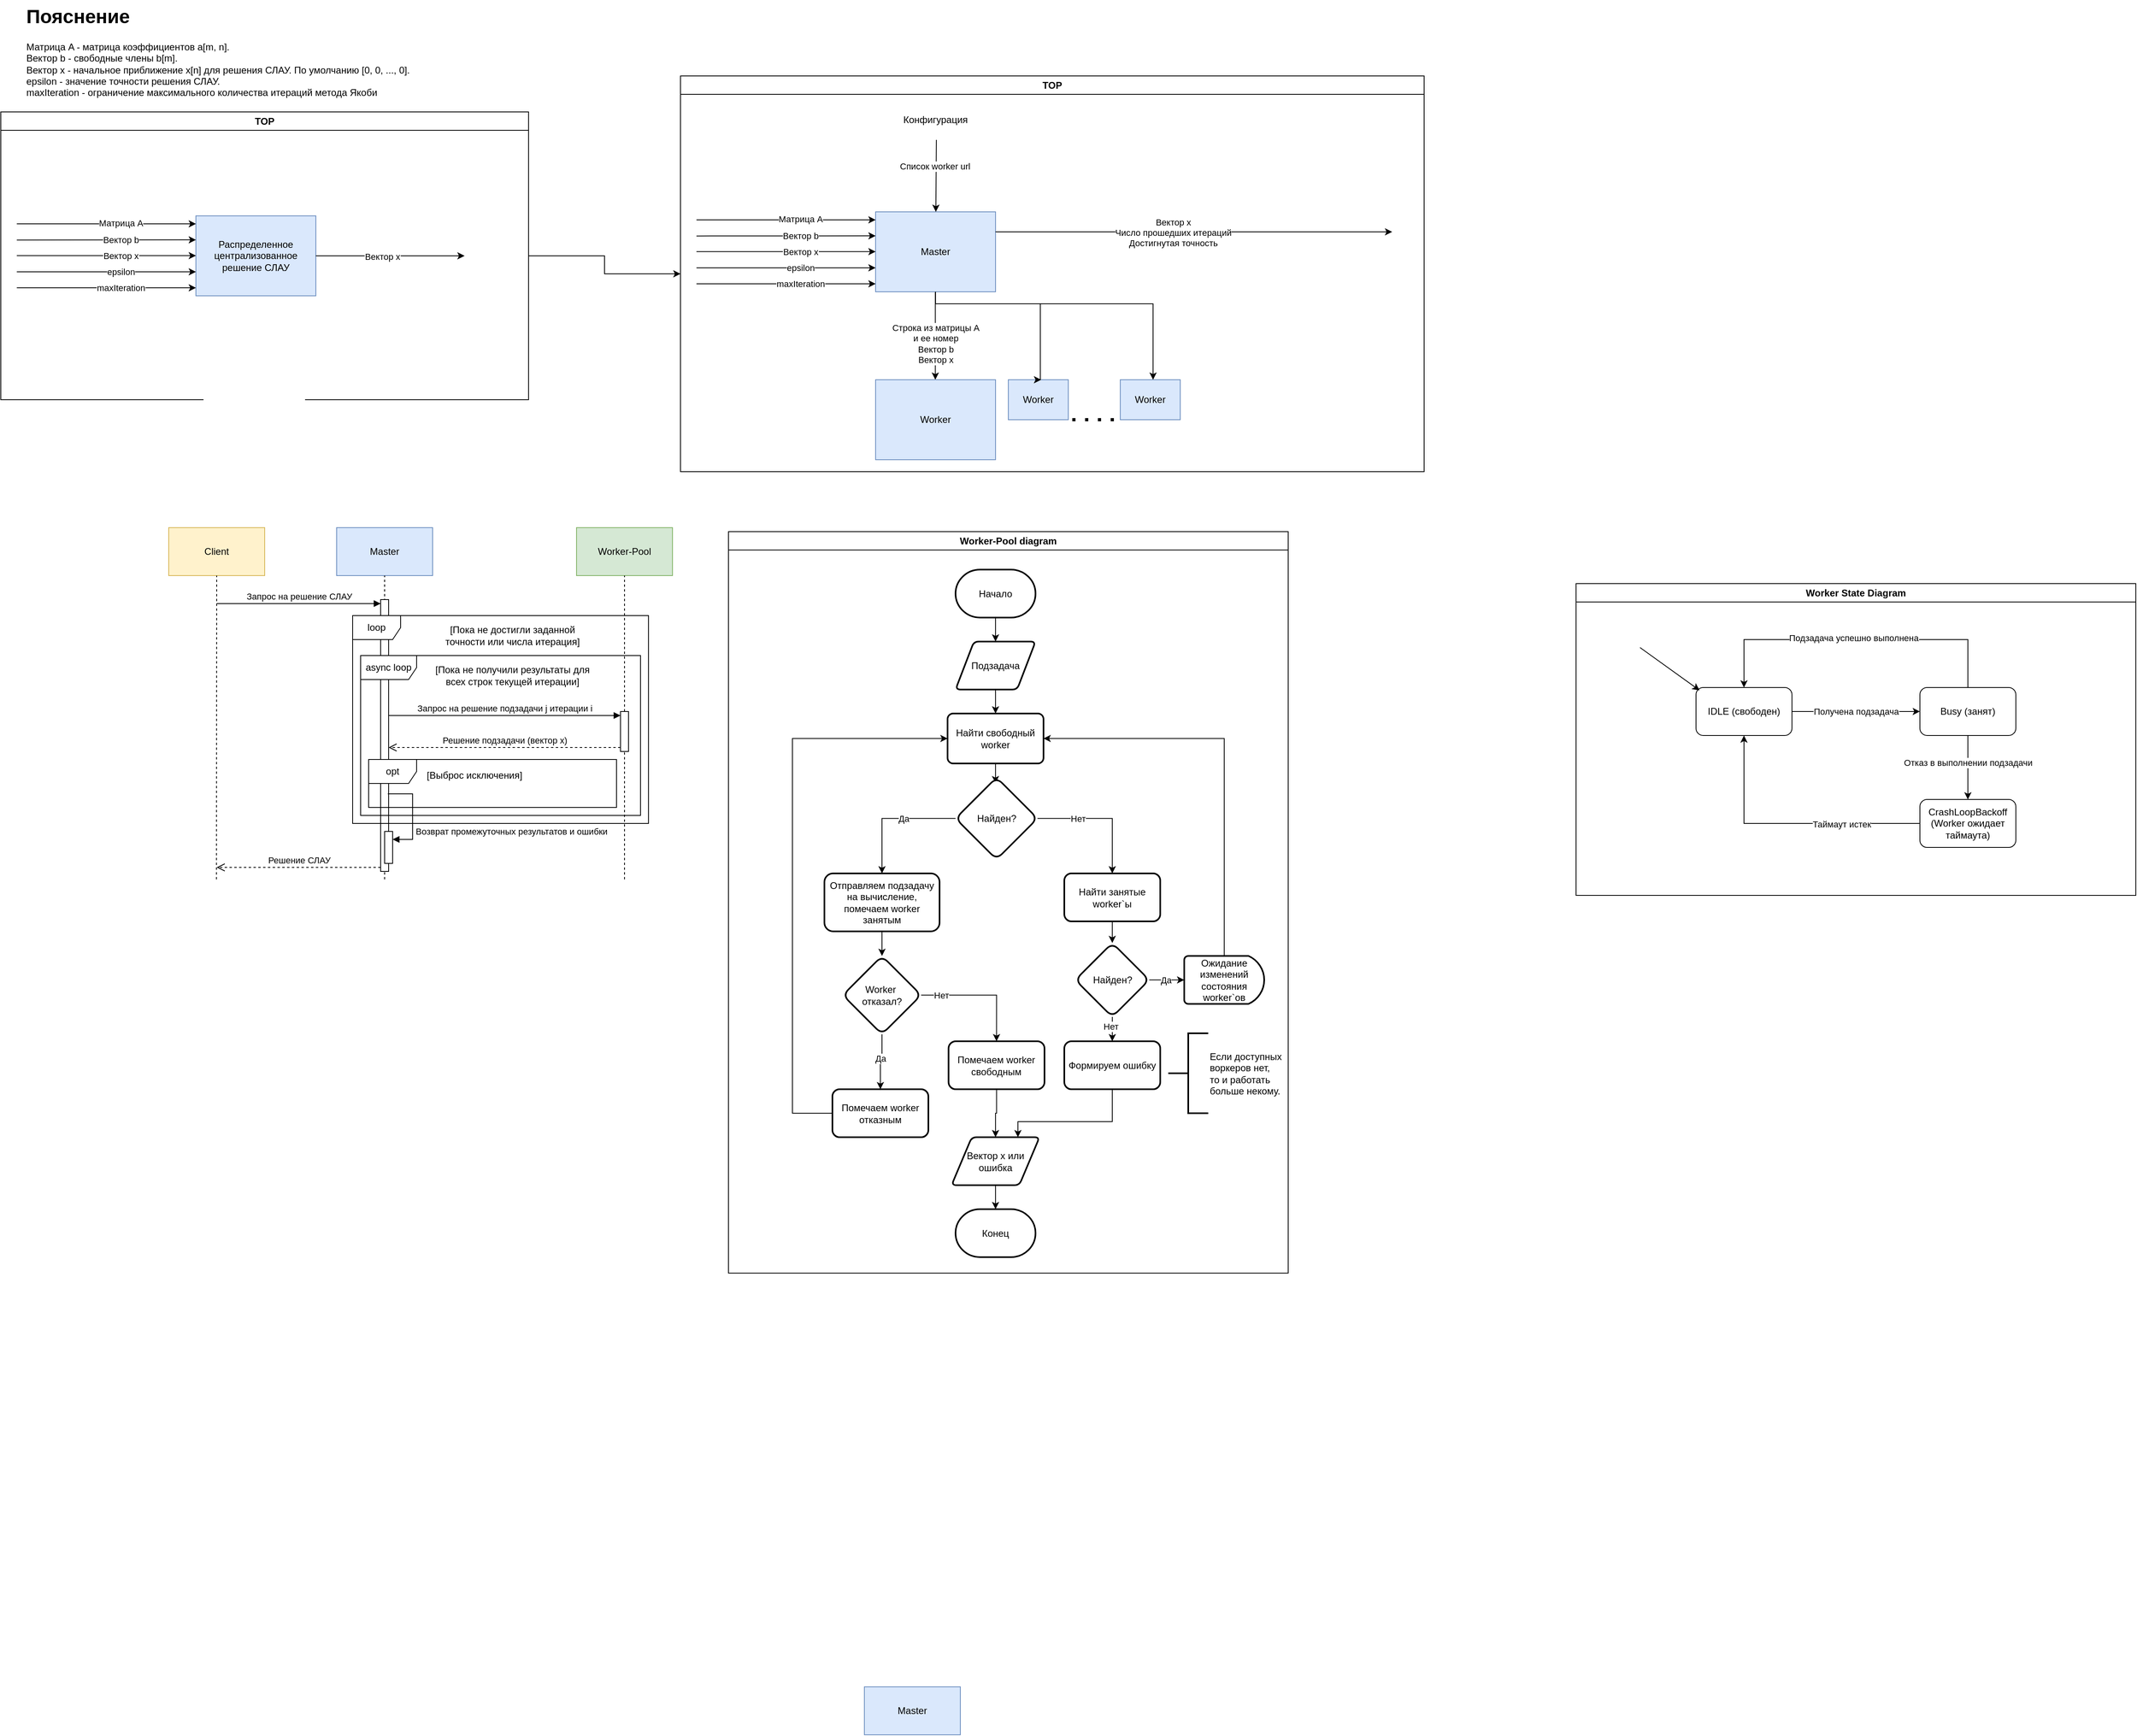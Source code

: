 <mxfile version="26.0.11">
  <diagram name="Страница — 1" id="SWsrPS1IRnshcA_87efg">
    <mxGraphModel dx="2073" dy="1928" grid="1" gridSize="10" guides="1" tooltips="1" connect="1" arrows="1" fold="1" page="1" pageScale="1" pageWidth="827" pageHeight="1169" math="0" shadow="0">
      <root>
        <mxCell id="0" />
        <mxCell id="1" parent="0" />
        <mxCell id="VRk2OwmalRbTudh66nst-30" style="edgeStyle=orthogonalEdgeStyle;rounded=0;orthogonalLoop=1;jettySize=auto;html=1;entryX=0;entryY=0.5;entryDx=0;entryDy=0;" edge="1" parent="1" source="VRk2OwmalRbTudh66nst-1" target="VRk2OwmalRbTudh66nst-16">
          <mxGeometry relative="1" as="geometry" />
        </mxCell>
        <mxCell id="VRk2OwmalRbTudh66nst-1" value="TOP" style="swimlane;whiteSpace=wrap;html=1;" vertex="1" parent="1">
          <mxGeometry x="170" y="60" width="660" height="360" as="geometry" />
        </mxCell>
        <mxCell id="VRk2OwmalRbTudh66nst-2" value="Распределенное централизованное решение СЛАУ" style="rounded=0;whiteSpace=wrap;html=1;fillColor=#dae8fc;strokeColor=#6c8ebf;" vertex="1" parent="VRk2OwmalRbTudh66nst-1">
          <mxGeometry x="244" y="130" width="150" height="100" as="geometry" />
        </mxCell>
        <mxCell id="VRk2OwmalRbTudh66nst-3" value="" style="endArrow=classic;html=1;rounded=0;entryX=0;entryY=0.5;entryDx=0;entryDy=0;" edge="1" parent="VRk2OwmalRbTudh66nst-1">
          <mxGeometry width="50" height="50" relative="1" as="geometry">
            <mxPoint x="20" y="179.8" as="sourcePoint" />
            <mxPoint x="244" y="179.8" as="targetPoint" />
          </mxGeometry>
        </mxCell>
        <mxCell id="VRk2OwmalRbTudh66nst-8" value="Вектор x" style="edgeLabel;html=1;align=center;verticalAlign=middle;resizable=0;points=[];" vertex="1" connectable="0" parent="VRk2OwmalRbTudh66nst-3">
          <mxGeometry x="-0.48" relative="1" as="geometry">
            <mxPoint x="72" as="offset" />
          </mxGeometry>
        </mxCell>
        <mxCell id="VRk2OwmalRbTudh66nst-4" value="" style="endArrow=classic;html=1;rounded=0;entryX=0;entryY=0.5;entryDx=0;entryDy=0;" edge="1" parent="VRk2OwmalRbTudh66nst-1">
          <mxGeometry width="50" height="50" relative="1" as="geometry">
            <mxPoint x="20" y="140" as="sourcePoint" />
            <mxPoint x="244" y="140" as="targetPoint" />
          </mxGeometry>
        </mxCell>
        <mxCell id="VRk2OwmalRbTudh66nst-5" value="Матрица A" style="edgeLabel;html=1;align=center;verticalAlign=middle;resizable=0;points=[];" vertex="1" connectable="0" parent="VRk2OwmalRbTudh66nst-4">
          <mxGeometry x="-0.255" y="1" relative="1" as="geometry">
            <mxPoint x="46" as="offset" />
          </mxGeometry>
        </mxCell>
        <mxCell id="VRk2OwmalRbTudh66nst-6" value="" style="endArrow=classic;html=1;rounded=0;entryX=0;entryY=0.5;entryDx=0;entryDy=0;" edge="1" parent="VRk2OwmalRbTudh66nst-1">
          <mxGeometry width="50" height="50" relative="1" as="geometry">
            <mxPoint x="20" y="160.2" as="sourcePoint" />
            <mxPoint x="244" y="160" as="targetPoint" />
          </mxGeometry>
        </mxCell>
        <mxCell id="VRk2OwmalRbTudh66nst-7" value="Вектор b" style="edgeLabel;html=1;align=center;verticalAlign=middle;resizable=0;points=[];" vertex="1" connectable="0" parent="VRk2OwmalRbTudh66nst-6">
          <mxGeometry x="-0.503" y="-1" relative="1" as="geometry">
            <mxPoint x="74" y="-1" as="offset" />
          </mxGeometry>
        </mxCell>
        <mxCell id="VRk2OwmalRbTudh66nst-9" value="" style="endArrow=classic;html=1;rounded=0;entryX=0;entryY=0.5;entryDx=0;entryDy=0;" edge="1" parent="VRk2OwmalRbTudh66nst-1">
          <mxGeometry width="50" height="50" relative="1" as="geometry">
            <mxPoint x="20" y="200" as="sourcePoint" />
            <mxPoint x="244" y="200" as="targetPoint" />
          </mxGeometry>
        </mxCell>
        <mxCell id="VRk2OwmalRbTudh66nst-10" value="&lt;div style=&quot;text-align: start;&quot;&gt;&lt;span style=&quot;background-color: light-dark(#ffffff, var(--ge-dark-color, #121212)); color: light-dark(rgb(0, 0, 0), rgb(255, 255, 255));&quot;&gt;epsilon&lt;/span&gt;&lt;/div&gt;" style="edgeLabel;html=1;align=center;verticalAlign=middle;resizable=0;points=[];" vertex="1" connectable="0" parent="VRk2OwmalRbTudh66nst-9">
          <mxGeometry x="-0.48" relative="1" as="geometry">
            <mxPoint x="72" as="offset" />
          </mxGeometry>
        </mxCell>
        <mxCell id="VRk2OwmalRbTudh66nst-11" value="" style="endArrow=classic;html=1;rounded=0;entryX=0;entryY=0.5;entryDx=0;entryDy=0;" edge="1" parent="VRk2OwmalRbTudh66nst-1">
          <mxGeometry width="50" height="50" relative="1" as="geometry">
            <mxPoint x="20" y="220" as="sourcePoint" />
            <mxPoint x="244" y="220" as="targetPoint" />
          </mxGeometry>
        </mxCell>
        <mxCell id="VRk2OwmalRbTudh66nst-12" value="&lt;div style=&quot;text-align: start;&quot;&gt;maxIteration&lt;/div&gt;" style="edgeLabel;html=1;align=center;verticalAlign=middle;resizable=0;points=[];" vertex="1" connectable="0" parent="VRk2OwmalRbTudh66nst-11">
          <mxGeometry x="-0.48" relative="1" as="geometry">
            <mxPoint x="72" as="offset" />
          </mxGeometry>
        </mxCell>
        <mxCell id="VRk2OwmalRbTudh66nst-14" value="" style="endArrow=classic;html=1;rounded=0;exitX=1;exitY=0.5;exitDx=0;exitDy=0;" edge="1" parent="VRk2OwmalRbTudh66nst-1" source="VRk2OwmalRbTudh66nst-2">
          <mxGeometry width="50" height="50" relative="1" as="geometry">
            <mxPoint x="510" y="190" as="sourcePoint" />
            <mxPoint x="580" y="180" as="targetPoint" />
          </mxGeometry>
        </mxCell>
        <mxCell id="VRk2OwmalRbTudh66nst-15" value="Вектор x" style="edgeLabel;html=1;align=center;verticalAlign=middle;resizable=0;points=[];" vertex="1" connectable="0" parent="VRk2OwmalRbTudh66nst-14">
          <mxGeometry x="-0.107" y="-1" relative="1" as="geometry">
            <mxPoint as="offset" />
          </mxGeometry>
        </mxCell>
        <mxCell id="VRk2OwmalRbTudh66nst-13" value="&lt;h1 style=&quot;margin-top: 0px;&quot;&gt;Пояснение&lt;/h1&gt;&lt;p&gt;Матрица A - матрица коэффициентов a[m, n].&lt;br&gt;Вектор b - свободные члены b[m].&lt;br&gt;Вектор x - начальное приближение&amp;nbsp;&lt;span style=&quot;background-color: transparent; color: light-dark(rgb(0, 0, 0), rgb(255, 255, 255));&quot;&gt;x[n] для&amp;nbsp;&lt;/span&gt;&lt;span style=&quot;background-color: transparent; color: light-dark(rgb(0, 0, 0), rgb(255, 255, 255));&quot;&gt;решения&amp;nbsp;&lt;/span&gt;&lt;span style=&quot;background-color: transparent; color: light-dark(rgb(0, 0, 0), rgb(255, 255, 255));&quot;&gt;СЛАУ&lt;/span&gt;&lt;span style=&quot;background-color: transparent; color: light-dark(rgb(0, 0, 0), rgb(255, 255, 255));&quot;&gt;. По умолчанию [0, 0, ..., 0].&lt;br&gt;&lt;/span&gt;&lt;span style=&quot;background-color: transparent; color: light-dark(rgb(0, 0, 0), rgb(255, 255, 255));&quot;&gt;epsilon - значение точности решения СЛАУ.&amp;nbsp;&lt;br&gt;maxIteration - ограничение максимального количества итераций метода Якоби&lt;/span&gt;&lt;/p&gt;" style="text;html=1;whiteSpace=wrap;overflow=hidden;rounded=0;" vertex="1" parent="1">
          <mxGeometry x="200" y="-80" width="510" height="130" as="geometry" />
        </mxCell>
        <mxCell id="VRk2OwmalRbTudh66nst-16" value="TOP" style="swimlane;whiteSpace=wrap;html=1;" vertex="1" parent="1">
          <mxGeometry x="1020" y="15" width="930" height="495" as="geometry" />
        </mxCell>
        <mxCell id="VRk2OwmalRbTudh66nst-35" style="edgeStyle=orthogonalEdgeStyle;rounded=0;orthogonalLoop=1;jettySize=auto;html=1;entryX=0.5;entryY=0;entryDx=0;entryDy=0;exitX=0.5;exitY=1;exitDx=0;exitDy=0;" edge="1" parent="VRk2OwmalRbTudh66nst-16">
          <mxGeometry relative="1" as="geometry">
            <mxPoint x="318.7" y="270" as="sourcePoint" />
            <mxPoint x="318.7" y="380" as="targetPoint" />
            <Array as="points">
              <mxPoint x="318.7" y="335" />
              <mxPoint x="318.7" y="335" />
            </Array>
          </mxGeometry>
        </mxCell>
        <mxCell id="VRk2OwmalRbTudh66nst-41" value="Строка из матрицы A &lt;br&gt;и ее номер&lt;div&gt;Вектор b&lt;br&gt;Вектор x&lt;br&gt;&lt;/div&gt;" style="edgeLabel;html=1;align=center;verticalAlign=middle;resizable=0;points=[];" vertex="1" connectable="0" parent="VRk2OwmalRbTudh66nst-35">
          <mxGeometry x="0.618" y="-1" relative="1" as="geometry">
            <mxPoint x="1" y="-24" as="offset" />
          </mxGeometry>
        </mxCell>
        <mxCell id="VRk2OwmalRbTudh66nst-17" value="Master" style="rounded=0;whiteSpace=wrap;html=1;fillColor=#dae8fc;strokeColor=#6c8ebf;" vertex="1" parent="VRk2OwmalRbTudh66nst-16">
          <mxGeometry x="244" y="170" width="150" height="100" as="geometry" />
        </mxCell>
        <mxCell id="VRk2OwmalRbTudh66nst-18" value="" style="endArrow=classic;html=1;rounded=0;entryX=0;entryY=0.5;entryDx=0;entryDy=0;" edge="1" parent="VRk2OwmalRbTudh66nst-16">
          <mxGeometry width="50" height="50" relative="1" as="geometry">
            <mxPoint x="20" y="219.8" as="sourcePoint" />
            <mxPoint x="244" y="219.8" as="targetPoint" />
          </mxGeometry>
        </mxCell>
        <mxCell id="VRk2OwmalRbTudh66nst-19" value="Вектор x" style="edgeLabel;html=1;align=center;verticalAlign=middle;resizable=0;points=[];" vertex="1" connectable="0" parent="VRk2OwmalRbTudh66nst-18">
          <mxGeometry x="-0.48" relative="1" as="geometry">
            <mxPoint x="72" as="offset" />
          </mxGeometry>
        </mxCell>
        <mxCell id="VRk2OwmalRbTudh66nst-20" value="" style="endArrow=classic;html=1;rounded=0;entryX=0;entryY=0.5;entryDx=0;entryDy=0;" edge="1" parent="VRk2OwmalRbTudh66nst-16">
          <mxGeometry width="50" height="50" relative="1" as="geometry">
            <mxPoint x="20" y="180" as="sourcePoint" />
            <mxPoint x="244" y="180" as="targetPoint" />
          </mxGeometry>
        </mxCell>
        <mxCell id="VRk2OwmalRbTudh66nst-21" value="Матрица A" style="edgeLabel;html=1;align=center;verticalAlign=middle;resizable=0;points=[];" vertex="1" connectable="0" parent="VRk2OwmalRbTudh66nst-20">
          <mxGeometry x="-0.255" y="1" relative="1" as="geometry">
            <mxPoint x="46" as="offset" />
          </mxGeometry>
        </mxCell>
        <mxCell id="VRk2OwmalRbTudh66nst-22" value="" style="endArrow=classic;html=1;rounded=0;entryX=0;entryY=0.5;entryDx=0;entryDy=0;" edge="1" parent="VRk2OwmalRbTudh66nst-16">
          <mxGeometry width="50" height="50" relative="1" as="geometry">
            <mxPoint x="20" y="200.2" as="sourcePoint" />
            <mxPoint x="244" y="200" as="targetPoint" />
          </mxGeometry>
        </mxCell>
        <mxCell id="VRk2OwmalRbTudh66nst-23" value="Вектор b" style="edgeLabel;html=1;align=center;verticalAlign=middle;resizable=0;points=[];" vertex="1" connectable="0" parent="VRk2OwmalRbTudh66nst-22">
          <mxGeometry x="-0.503" y="-1" relative="1" as="geometry">
            <mxPoint x="74" y="-1" as="offset" />
          </mxGeometry>
        </mxCell>
        <mxCell id="VRk2OwmalRbTudh66nst-24" value="" style="endArrow=classic;html=1;rounded=0;entryX=0;entryY=0.5;entryDx=0;entryDy=0;" edge="1" parent="VRk2OwmalRbTudh66nst-16">
          <mxGeometry width="50" height="50" relative="1" as="geometry">
            <mxPoint x="20" y="240" as="sourcePoint" />
            <mxPoint x="244" y="240" as="targetPoint" />
          </mxGeometry>
        </mxCell>
        <mxCell id="VRk2OwmalRbTudh66nst-25" value="&lt;div style=&quot;text-align: start;&quot;&gt;&lt;span style=&quot;background-color: light-dark(#ffffff, var(--ge-dark-color, #121212)); color: light-dark(rgb(0, 0, 0), rgb(255, 255, 255));&quot;&gt;epsilon&lt;/span&gt;&lt;/div&gt;" style="edgeLabel;html=1;align=center;verticalAlign=middle;resizable=0;points=[];" vertex="1" connectable="0" parent="VRk2OwmalRbTudh66nst-24">
          <mxGeometry x="-0.48" relative="1" as="geometry">
            <mxPoint x="72" as="offset" />
          </mxGeometry>
        </mxCell>
        <mxCell id="VRk2OwmalRbTudh66nst-26" value="" style="endArrow=classic;html=1;rounded=0;entryX=0;entryY=0.5;entryDx=0;entryDy=0;" edge="1" parent="VRk2OwmalRbTudh66nst-16">
          <mxGeometry width="50" height="50" relative="1" as="geometry">
            <mxPoint x="20" y="260" as="sourcePoint" />
            <mxPoint x="244" y="260" as="targetPoint" />
          </mxGeometry>
        </mxCell>
        <mxCell id="VRk2OwmalRbTudh66nst-27" value="&lt;div style=&quot;text-align: start;&quot;&gt;maxIteration&lt;/div&gt;" style="edgeLabel;html=1;align=center;verticalAlign=middle;resizable=0;points=[];" vertex="1" connectable="0" parent="VRk2OwmalRbTudh66nst-26">
          <mxGeometry x="-0.48" relative="1" as="geometry">
            <mxPoint x="72" as="offset" />
          </mxGeometry>
        </mxCell>
        <mxCell id="VRk2OwmalRbTudh66nst-28" value="" style="endArrow=classic;html=1;rounded=0;exitX=1;exitY=0.25;exitDx=0;exitDy=0;" edge="1" parent="VRk2OwmalRbTudh66nst-16" source="VRk2OwmalRbTudh66nst-17">
          <mxGeometry width="50" height="50" relative="1" as="geometry">
            <mxPoint x="510" y="230" as="sourcePoint" />
            <mxPoint x="890" y="195" as="targetPoint" />
          </mxGeometry>
        </mxCell>
        <mxCell id="VRk2OwmalRbTudh66nst-29" value="Вектор x&lt;br&gt;Число прошедших итераций&lt;br&gt;Достигнутая точность" style="edgeLabel;html=1;align=center;verticalAlign=middle;resizable=0;points=[];" vertex="1" connectable="0" parent="VRk2OwmalRbTudh66nst-28">
          <mxGeometry x="-0.107" y="-1" relative="1" as="geometry">
            <mxPoint as="offset" />
          </mxGeometry>
        </mxCell>
        <mxCell id="VRk2OwmalRbTudh66nst-32" value="Worker" style="rounded=0;whiteSpace=wrap;html=1;fillColor=#dae8fc;strokeColor=#6c8ebf;" vertex="1" parent="VRk2OwmalRbTudh66nst-16">
          <mxGeometry x="244" y="380" width="150" height="100" as="geometry" />
        </mxCell>
        <mxCell id="VRk2OwmalRbTudh66nst-38" value="" style="endArrow=classic;html=1;rounded=0;" edge="1" parent="VRk2OwmalRbTudh66nst-16" target="VRk2OwmalRbTudh66nst-17">
          <mxGeometry width="50" height="50" relative="1" as="geometry">
            <mxPoint x="320" y="80" as="sourcePoint" />
            <mxPoint x="300" y="90" as="targetPoint" />
          </mxGeometry>
        </mxCell>
        <mxCell id="VRk2OwmalRbTudh66nst-39" value="Список worker url" style="edgeLabel;html=1;align=center;verticalAlign=middle;resizable=0;points=[];" vertex="1" connectable="0" parent="VRk2OwmalRbTudh66nst-38">
          <mxGeometry x="-0.266" y="-2" relative="1" as="geometry">
            <mxPoint as="offset" />
          </mxGeometry>
        </mxCell>
        <mxCell id="VRk2OwmalRbTudh66nst-40" value="Конфигурация" style="text;html=1;align=center;verticalAlign=middle;whiteSpace=wrap;rounded=0;" vertex="1" parent="VRk2OwmalRbTudh66nst-16">
          <mxGeometry x="264" y="40" width="110" height="30" as="geometry" />
        </mxCell>
        <mxCell id="VRk2OwmalRbTudh66nst-42" value="Worker" style="rounded=0;whiteSpace=wrap;html=1;fillColor=#dae8fc;strokeColor=#6c8ebf;" vertex="1" parent="VRk2OwmalRbTudh66nst-16">
          <mxGeometry x="410" y="380" width="75" height="50" as="geometry" />
        </mxCell>
        <mxCell id="VRk2OwmalRbTudh66nst-43" value="Worker" style="rounded=0;whiteSpace=wrap;html=1;fillColor=#dae8fc;strokeColor=#6c8ebf;" vertex="1" parent="VRk2OwmalRbTudh66nst-16">
          <mxGeometry x="550" y="380" width="75" height="50" as="geometry" />
        </mxCell>
        <mxCell id="VRk2OwmalRbTudh66nst-45" value="" style="endArrow=none;dashed=1;html=1;dashPattern=1 3;strokeWidth=4;rounded=0;" edge="1" parent="VRk2OwmalRbTudh66nst-16">
          <mxGeometry width="50" height="50" relative="1" as="geometry">
            <mxPoint x="490" y="430" as="sourcePoint" />
            <mxPoint x="549" y="430" as="targetPoint" />
          </mxGeometry>
        </mxCell>
        <mxCell id="VRk2OwmalRbTudh66nst-46" style="edgeStyle=orthogonalEdgeStyle;rounded=0;orthogonalLoop=1;jettySize=auto;html=1;entryX=0.5;entryY=0;entryDx=0;entryDy=0;exitX=0.5;exitY=1;exitDx=0;exitDy=0;" edge="1" parent="VRk2OwmalRbTudh66nst-16" source="VRk2OwmalRbTudh66nst-17">
          <mxGeometry relative="1" as="geometry">
            <mxPoint x="244" y="285" as="sourcePoint" />
            <mxPoint x="451" y="380" as="targetPoint" />
            <Array as="points">
              <mxPoint x="319" y="285" />
              <mxPoint x="450" y="285" />
              <mxPoint x="450" y="380" />
            </Array>
          </mxGeometry>
        </mxCell>
        <mxCell id="VRk2OwmalRbTudh66nst-48" style="edgeStyle=orthogonalEdgeStyle;rounded=0;orthogonalLoop=1;jettySize=auto;html=1;entryX=0.5;entryY=0;entryDx=0;entryDy=0;exitX=0.5;exitY=1;exitDx=0;exitDy=0;" edge="1" parent="VRk2OwmalRbTudh66nst-16" source="VRk2OwmalRbTudh66nst-17">
          <mxGeometry relative="1" as="geometry">
            <mxPoint x="260" y="285" as="sourcePoint" />
            <mxPoint x="591" y="380" as="targetPoint" />
            <Array as="points">
              <mxPoint x="319" y="285" />
              <mxPoint x="591" y="285" />
            </Array>
          </mxGeometry>
        </mxCell>
        <mxCell id="VRk2OwmalRbTudh66nst-49" value="Master" style="rounded=0;whiteSpace=wrap;html=1;fillColor=#dae8fc;strokeColor=#6c8ebf;" vertex="1" parent="1">
          <mxGeometry x="590" y="580" width="120" height="60" as="geometry" />
        </mxCell>
        <mxCell id="VRk2OwmalRbTudh66nst-50" value="Worker-Pool" style="rounded=0;whiteSpace=wrap;html=1;fillColor=#d5e8d4;strokeColor=#82b366;" vertex="1" parent="1">
          <mxGeometry x="890" y="580" width="120" height="60" as="geometry" />
        </mxCell>
        <mxCell id="VRk2OwmalRbTudh66nst-55" value="" style="endArrow=none;dashed=1;html=1;rounded=0;entryX=0.5;entryY=1;entryDx=0;entryDy=0;" edge="1" parent="1" target="VRk2OwmalRbTudh66nst-49">
          <mxGeometry width="50" height="50" relative="1" as="geometry">
            <mxPoint x="650" y="1020" as="sourcePoint" />
            <mxPoint x="830" y="780" as="targetPoint" />
          </mxGeometry>
        </mxCell>
        <mxCell id="VRk2OwmalRbTudh66nst-56" value="" style="endArrow=none;dashed=1;html=1;rounded=0;entryX=0.5;entryY=1;entryDx=0;entryDy=0;" edge="1" parent="1" target="VRk2OwmalRbTudh66nst-50">
          <mxGeometry width="50" height="50" relative="1" as="geometry">
            <mxPoint x="950" y="1020" as="sourcePoint" />
            <mxPoint x="949.7" y="680" as="targetPoint" />
          </mxGeometry>
        </mxCell>
        <mxCell id="VRk2OwmalRbTudh66nst-59" value="Client" style="rounded=0;whiteSpace=wrap;html=1;fillColor=#fff2cc;strokeColor=#d6b656;" vertex="1" parent="1">
          <mxGeometry x="380" y="580" width="120" height="60" as="geometry" />
        </mxCell>
        <mxCell id="VRk2OwmalRbTudh66nst-60" value="" style="endArrow=none;dashed=1;html=1;rounded=0;entryX=0.5;entryY=1;entryDx=0;entryDy=0;" edge="1" parent="1" target="VRk2OwmalRbTudh66nst-59">
          <mxGeometry width="50" height="50" relative="1" as="geometry">
            <mxPoint x="439.7" y="1020" as="sourcePoint" />
            <mxPoint x="439.7" y="690" as="targetPoint" />
          </mxGeometry>
        </mxCell>
        <mxCell id="VRk2OwmalRbTudh66nst-65" value="" style="html=1;points=[[0,0,0,0,5],[0,1,0,0,-5],[1,0,0,0,5],[1,1,0,0,-5]];perimeter=orthogonalPerimeter;outlineConnect=0;targetShapes=umlLifeline;portConstraint=eastwest;newEdgeStyle={&quot;curved&quot;:0,&quot;rounded&quot;:0};" vertex="1" parent="1">
          <mxGeometry x="645" y="670" width="10" height="340" as="geometry" />
        </mxCell>
        <mxCell id="VRk2OwmalRbTudh66nst-66" value="Запрос на решение СЛАУ" style="html=1;verticalAlign=bottom;endArrow=block;curved=0;rounded=0;entryX=0;entryY=0;entryDx=0;entryDy=5;" edge="1" target="VRk2OwmalRbTudh66nst-65" parent="1">
          <mxGeometry relative="1" as="geometry">
            <mxPoint x="440" y="675" as="sourcePoint" />
          </mxGeometry>
        </mxCell>
        <mxCell id="VRk2OwmalRbTudh66nst-67" value="Решение СЛАУ" style="html=1;verticalAlign=bottom;endArrow=open;dashed=1;endSize=8;curved=0;rounded=0;exitX=0;exitY=1;exitDx=0;exitDy=-5;" edge="1" source="VRk2OwmalRbTudh66nst-65" parent="1">
          <mxGeometry relative="1" as="geometry">
            <mxPoint x="440" y="1005" as="targetPoint" />
          </mxGeometry>
        </mxCell>
        <mxCell id="VRk2OwmalRbTudh66nst-81" value="Master" style="rounded=0;whiteSpace=wrap;html=1;fillColor=#dae8fc;strokeColor=#6c8ebf;" vertex="1" parent="1">
          <mxGeometry x="1250" y="2030" width="120" height="60" as="geometry" />
        </mxCell>
        <mxCell id="VRk2OwmalRbTudh66nst-84" value="loop" style="shape=umlFrame;whiteSpace=wrap;html=1;pointerEvents=0;" vertex="1" parent="1">
          <mxGeometry x="610" y="690" width="370" height="260" as="geometry" />
        </mxCell>
        <mxCell id="VRk2OwmalRbTudh66nst-85" value="[Пока не достигли заданной точности или числа итерация]" style="text;html=1;align=center;verticalAlign=middle;whiteSpace=wrap;rounded=0;" vertex="1" parent="1">
          <mxGeometry x="715" y="700" width="190" height="30" as="geometry" />
        </mxCell>
        <mxCell id="VRk2OwmalRbTudh66nst-86" value="async loop" style="shape=umlFrame;whiteSpace=wrap;html=1;pointerEvents=0;width=70;height=30;" vertex="1" parent="1">
          <mxGeometry x="620" y="740" width="350" height="200" as="geometry" />
        </mxCell>
        <mxCell id="VRk2OwmalRbTudh66nst-87" value="[Пока не получили результаты для всех строк текущей итерации]" style="text;html=1;align=center;verticalAlign=middle;whiteSpace=wrap;rounded=0;" vertex="1" parent="1">
          <mxGeometry x="710" y="750" width="200" height="30" as="geometry" />
        </mxCell>
        <mxCell id="VRk2OwmalRbTudh66nst-90" value="" style="html=1;points=[[0,0,0,0,5],[0,1,0,0,-5],[1,0,0,0,5],[1,1,0,0,-5]];perimeter=orthogonalPerimeter;outlineConnect=0;targetShapes=umlLifeline;portConstraint=eastwest;newEdgeStyle={&quot;curved&quot;:0,&quot;rounded&quot;:0};" vertex="1" parent="1">
          <mxGeometry x="945" y="810" width="10" height="50" as="geometry" />
        </mxCell>
        <mxCell id="VRk2OwmalRbTudh66nst-91" value="Запрос на решение подзадачи j итерации i" style="html=1;verticalAlign=bottom;endArrow=block;curved=0;rounded=0;entryX=0;entryY=0;entryDx=0;entryDy=5;" edge="1" target="VRk2OwmalRbTudh66nst-90" parent="1">
          <mxGeometry relative="1" as="geometry">
            <mxPoint x="655" y="815" as="sourcePoint" />
          </mxGeometry>
        </mxCell>
        <mxCell id="VRk2OwmalRbTudh66nst-92" value="Решение подзадачи (вектор x)" style="html=1;verticalAlign=bottom;endArrow=open;dashed=1;endSize=8;curved=0;rounded=0;exitX=0;exitY=1;exitDx=0;exitDy=-5;" edge="1" source="VRk2OwmalRbTudh66nst-90" parent="1">
          <mxGeometry relative="1" as="geometry">
            <mxPoint x="655" y="855" as="targetPoint" />
          </mxGeometry>
        </mxCell>
        <mxCell id="VRk2OwmalRbTudh66nst-94" value="opt" style="shape=umlFrame;whiteSpace=wrap;html=1;pointerEvents=0;" vertex="1" parent="1">
          <mxGeometry x="630" y="870" width="310" height="60" as="geometry" />
        </mxCell>
        <mxCell id="VRk2OwmalRbTudh66nst-95" value="[Выброс исключения]" style="text;html=1;align=center;verticalAlign=middle;whiteSpace=wrap;rounded=0;" vertex="1" parent="1">
          <mxGeometry x="695" y="880" width="135" height="20" as="geometry" />
        </mxCell>
        <mxCell id="VRk2OwmalRbTudh66nst-98" value="" style="html=1;points=[[0,0,0,0,5],[0,1,0,0,-5],[1,0,0,0,5],[1,1,0,0,-5]];perimeter=orthogonalPerimeter;outlineConnect=0;targetShapes=umlLifeline;portConstraint=eastwest;newEdgeStyle={&quot;curved&quot;:0,&quot;rounded&quot;:0};" vertex="1" parent="1">
          <mxGeometry x="650" y="960" width="10" height="40" as="geometry" />
        </mxCell>
        <mxCell id="VRk2OwmalRbTudh66nst-99" value="Возврат промежуточных результатов и ошибки" style="html=1;align=left;spacingLeft=2;endArrow=block;rounded=0;edgeStyle=orthogonalEdgeStyle;curved=0;rounded=0;" edge="1" target="VRk2OwmalRbTudh66nst-98" parent="1">
          <mxGeometry x="0.381" relative="1" as="geometry">
            <mxPoint x="654" y="913" as="sourcePoint" />
            <Array as="points">
              <mxPoint x="685" y="970" />
            </Array>
            <mxPoint as="offset" />
          </mxGeometry>
        </mxCell>
        <mxCell id="VRk2OwmalRbTudh66nst-108" value="Worker State Diagram" style="swimlane;whiteSpace=wrap;html=1;" vertex="1" parent="1">
          <mxGeometry x="2140" y="650" width="700" height="390" as="geometry" />
        </mxCell>
        <mxCell id="VRk2OwmalRbTudh66nst-109" value="IDLE (свободен)" style="rounded=1;whiteSpace=wrap;html=1;" vertex="1" parent="VRk2OwmalRbTudh66nst-108">
          <mxGeometry x="150" y="129.97" width="120" height="60" as="geometry" />
        </mxCell>
        <mxCell id="VRk2OwmalRbTudh66nst-112" value="Busy (занят)" style="rounded=1;whiteSpace=wrap;html=1;" vertex="1" parent="VRk2OwmalRbTudh66nst-108">
          <mxGeometry x="430" y="129.97" width="120" height="60" as="geometry" />
        </mxCell>
        <mxCell id="VRk2OwmalRbTudh66nst-113" value="" style="endArrow=classic;html=1;rounded=0;entryX=0.037;entryY=0.059;entryDx=0;entryDy=0;entryPerimeter=0;" edge="1" parent="VRk2OwmalRbTudh66nst-108" target="VRk2OwmalRbTudh66nst-109">
          <mxGeometry width="50" height="50" relative="1" as="geometry">
            <mxPoint x="80" y="79.97" as="sourcePoint" />
            <mxPoint x="150" y="129.97" as="targetPoint" />
          </mxGeometry>
        </mxCell>
        <mxCell id="VRk2OwmalRbTudh66nst-114" value="" style="endArrow=classic;html=1;rounded=0;exitX=1;exitY=0.5;exitDx=0;exitDy=0;entryX=0;entryY=0.5;entryDx=0;entryDy=0;" edge="1" parent="VRk2OwmalRbTudh66nst-108" source="VRk2OwmalRbTudh66nst-109" target="VRk2OwmalRbTudh66nst-112">
          <mxGeometry width="50" height="50" relative="1" as="geometry">
            <mxPoint x="290" y="169.97" as="sourcePoint" />
            <mxPoint x="340" y="119.97" as="targetPoint" />
          </mxGeometry>
        </mxCell>
        <mxCell id="VRk2OwmalRbTudh66nst-115" value="Получена подзадача" style="edgeLabel;html=1;align=center;verticalAlign=middle;resizable=0;points=[];" vertex="1" connectable="0" parent="VRk2OwmalRbTudh66nst-114">
          <mxGeometry x="-0.161" relative="1" as="geometry">
            <mxPoint x="13" as="offset" />
          </mxGeometry>
        </mxCell>
        <mxCell id="VRk2OwmalRbTudh66nst-116" value="" style="endArrow=classic;html=1;rounded=0;entryX=0.5;entryY=0;entryDx=0;entryDy=0;edgeStyle=orthogonalEdgeStyle;" edge="1" parent="VRk2OwmalRbTudh66nst-108" target="VRk2OwmalRbTudh66nst-109">
          <mxGeometry width="50" height="50" relative="1" as="geometry">
            <mxPoint x="490" y="129.97" as="sourcePoint" />
            <mxPoint x="390" y="199.97" as="targetPoint" />
            <Array as="points">
              <mxPoint x="490" y="69.97" />
              <mxPoint x="210" y="69.97" />
            </Array>
          </mxGeometry>
        </mxCell>
        <mxCell id="VRk2OwmalRbTudh66nst-117" value="Подзадача успешно выполнена" style="edgeLabel;html=1;align=center;verticalAlign=middle;resizable=0;points=[];" vertex="1" connectable="0" parent="VRk2OwmalRbTudh66nst-116">
          <mxGeometry x="0.014" y="-2" relative="1" as="geometry">
            <mxPoint as="offset" />
          </mxGeometry>
        </mxCell>
        <mxCell id="VRk2OwmalRbTudh66nst-121" style="edgeStyle=orthogonalEdgeStyle;rounded=0;orthogonalLoop=1;jettySize=auto;html=1;entryX=0.5;entryY=1;entryDx=0;entryDy=0;" edge="1" parent="VRk2OwmalRbTudh66nst-108" source="VRk2OwmalRbTudh66nst-118" target="VRk2OwmalRbTudh66nst-109">
          <mxGeometry relative="1" as="geometry" />
        </mxCell>
        <mxCell id="VRk2OwmalRbTudh66nst-122" value="Таймаут истек" style="edgeLabel;html=1;align=center;verticalAlign=middle;resizable=0;points=[];" vertex="1" connectable="0" parent="VRk2OwmalRbTudh66nst-121">
          <mxGeometry x="-0.407" y="1" relative="1" as="geometry">
            <mxPoint as="offset" />
          </mxGeometry>
        </mxCell>
        <mxCell id="VRk2OwmalRbTudh66nst-118" value="CrashLoopBackoff&lt;br&gt;(Worker ожидает таймаута)" style="rounded=1;whiteSpace=wrap;html=1;" vertex="1" parent="VRk2OwmalRbTudh66nst-108">
          <mxGeometry x="430" y="270" width="120" height="60" as="geometry" />
        </mxCell>
        <mxCell id="VRk2OwmalRbTudh66nst-119" value="" style="endArrow=classic;html=1;rounded=0;exitX=0.5;exitY=1;exitDx=0;exitDy=0;" edge="1" parent="VRk2OwmalRbTudh66nst-108" source="VRk2OwmalRbTudh66nst-112" target="VRk2OwmalRbTudh66nst-118">
          <mxGeometry width="50" height="50" relative="1" as="geometry">
            <mxPoint x="480" y="250" as="sourcePoint" />
            <mxPoint x="530" y="200" as="targetPoint" />
          </mxGeometry>
        </mxCell>
        <mxCell id="VRk2OwmalRbTudh66nst-120" value="Отказ в выполнении подзадачи" style="edgeLabel;html=1;align=center;verticalAlign=middle;resizable=0;points=[];" vertex="1" connectable="0" parent="VRk2OwmalRbTudh66nst-119">
          <mxGeometry x="-0.146" relative="1" as="geometry">
            <mxPoint as="offset" />
          </mxGeometry>
        </mxCell>
        <mxCell id="VRk2OwmalRbTudh66nst-136" value="Worker-Pool diagram" style="swimlane;whiteSpace=wrap;html=1;" vertex="1" parent="1">
          <mxGeometry x="1080" y="585" width="700" height="927.5" as="geometry" />
        </mxCell>
        <mxCell id="VRk2OwmalRbTudh66nst-142" value="" style="edgeStyle=orthogonalEdgeStyle;rounded=0;orthogonalLoop=1;jettySize=auto;html=1;" edge="1" parent="VRk2OwmalRbTudh66nst-136" source="VRk2OwmalRbTudh66nst-139" target="VRk2OwmalRbTudh66nst-140">
          <mxGeometry relative="1" as="geometry" />
        </mxCell>
        <mxCell id="VRk2OwmalRbTudh66nst-139" value="Начало" style="strokeWidth=2;html=1;shape=mxgraph.flowchart.terminator;whiteSpace=wrap;" vertex="1" parent="VRk2OwmalRbTudh66nst-136">
          <mxGeometry x="284" y="47.5" width="100" height="60" as="geometry" />
        </mxCell>
        <mxCell id="VRk2OwmalRbTudh66nst-145" value="" style="edgeStyle=orthogonalEdgeStyle;rounded=0;orthogonalLoop=1;jettySize=auto;html=1;" edge="1" parent="VRk2OwmalRbTudh66nst-136" source="VRk2OwmalRbTudh66nst-140" target="VRk2OwmalRbTudh66nst-144">
          <mxGeometry relative="1" as="geometry" />
        </mxCell>
        <mxCell id="VRk2OwmalRbTudh66nst-140" value="Подзадача" style="shape=parallelogram;html=1;strokeWidth=2;perimeter=parallelogramPerimeter;whiteSpace=wrap;rounded=1;arcSize=12;size=0.23;" vertex="1" parent="VRk2OwmalRbTudh66nst-136">
          <mxGeometry x="284" y="137.5" width="100" height="60" as="geometry" />
        </mxCell>
        <mxCell id="VRk2OwmalRbTudh66nst-147" value="" style="edgeStyle=orthogonalEdgeStyle;rounded=0;orthogonalLoop=1;jettySize=auto;html=1;entryX=0.489;entryY=0.07;entryDx=0;entryDy=0;entryPerimeter=0;" edge="1" parent="VRk2OwmalRbTudh66nst-136" source="VRk2OwmalRbTudh66nst-144" target="VRk2OwmalRbTudh66nst-157">
          <mxGeometry relative="1" as="geometry">
            <mxPoint x="334" y="317.5" as="targetPoint" />
          </mxGeometry>
        </mxCell>
        <mxCell id="VRk2OwmalRbTudh66nst-144" value="Найти свободный worker" style="rounded=1;whiteSpace=wrap;html=1;absoluteArcSize=1;arcSize=14;strokeWidth=2;" vertex="1" parent="VRk2OwmalRbTudh66nst-136">
          <mxGeometry x="274" y="227.5" width="120" height="62.5" as="geometry" />
        </mxCell>
        <mxCell id="VRk2OwmalRbTudh66nst-149" value="" style="edgeStyle=orthogonalEdgeStyle;rounded=0;orthogonalLoop=1;jettySize=auto;html=1;exitX=0;exitY=0.5;exitDx=0;exitDy=0;" edge="1" parent="VRk2OwmalRbTudh66nst-136" source="VRk2OwmalRbTudh66nst-157" target="VRk2OwmalRbTudh66nst-148">
          <mxGeometry relative="1" as="geometry">
            <mxPoint x="284" y="367.5" as="sourcePoint" />
          </mxGeometry>
        </mxCell>
        <mxCell id="VRk2OwmalRbTudh66nst-153" value="Да" style="edgeLabel;html=1;align=center;verticalAlign=middle;resizable=0;points=[];" vertex="1" connectable="0" parent="VRk2OwmalRbTudh66nst-149">
          <mxGeometry x="-0.187" relative="1" as="geometry">
            <mxPoint as="offset" />
          </mxGeometry>
        </mxCell>
        <mxCell id="VRk2OwmalRbTudh66nst-152" value="" style="edgeStyle=orthogonalEdgeStyle;rounded=0;orthogonalLoop=1;jettySize=auto;html=1;exitX=1;exitY=0.5;exitDx=0;exitDy=0;" edge="1" parent="VRk2OwmalRbTudh66nst-136" source="VRk2OwmalRbTudh66nst-157" target="VRk2OwmalRbTudh66nst-151">
          <mxGeometry relative="1" as="geometry">
            <mxPoint x="384.0" y="367.5" as="sourcePoint" />
          </mxGeometry>
        </mxCell>
        <mxCell id="VRk2OwmalRbTudh66nst-154" value="Нет" style="edgeLabel;html=1;align=center;verticalAlign=middle;resizable=0;points=[];" vertex="1" connectable="0" parent="VRk2OwmalRbTudh66nst-152">
          <mxGeometry x="-0.379" relative="1" as="geometry">
            <mxPoint as="offset" />
          </mxGeometry>
        </mxCell>
        <mxCell id="VRk2OwmalRbTudh66nst-170" value="" style="edgeStyle=orthogonalEdgeStyle;rounded=0;orthogonalLoop=1;jettySize=auto;html=1;" edge="1" parent="VRk2OwmalRbTudh66nst-136" source="VRk2OwmalRbTudh66nst-148" target="VRk2OwmalRbTudh66nst-169">
          <mxGeometry relative="1" as="geometry" />
        </mxCell>
        <mxCell id="VRk2OwmalRbTudh66nst-148" value="Отправляем подзадачу на вычисление, помечаем worker занятым" style="rounded=1;whiteSpace=wrap;html=1;strokeWidth=2;" vertex="1" parent="VRk2OwmalRbTudh66nst-136">
          <mxGeometry x="120" y="427.5" width="144" height="72.5" as="geometry" />
        </mxCell>
        <mxCell id="VRk2OwmalRbTudh66nst-156" value="" style="edgeStyle=orthogonalEdgeStyle;rounded=0;orthogonalLoop=1;jettySize=auto;html=1;" edge="1" parent="VRk2OwmalRbTudh66nst-136" source="VRk2OwmalRbTudh66nst-151" target="VRk2OwmalRbTudh66nst-155">
          <mxGeometry relative="1" as="geometry" />
        </mxCell>
        <mxCell id="VRk2OwmalRbTudh66nst-151" value="Найти занятые worker`ы" style="rounded=1;whiteSpace=wrap;html=1;strokeWidth=2;" vertex="1" parent="VRk2OwmalRbTudh66nst-136">
          <mxGeometry x="420" y="427.5" width="120" height="60" as="geometry" />
        </mxCell>
        <mxCell id="VRk2OwmalRbTudh66nst-160" value="" style="edgeStyle=orthogonalEdgeStyle;rounded=0;orthogonalLoop=1;jettySize=auto;html=1;entryX=0;entryY=0.5;entryDx=0;entryDy=0;entryPerimeter=0;" edge="1" parent="VRk2OwmalRbTudh66nst-136" source="VRk2OwmalRbTudh66nst-155" target="VRk2OwmalRbTudh66nst-163">
          <mxGeometry relative="1" as="geometry">
            <mxPoint x="584" y="560.81" as="targetPoint" />
          </mxGeometry>
        </mxCell>
        <mxCell id="VRk2OwmalRbTudh66nst-162" value="Да" style="edgeLabel;html=1;align=center;verticalAlign=middle;resizable=0;points=[];" vertex="1" connectable="0" parent="VRk2OwmalRbTudh66nst-160">
          <mxGeometry x="-0.146" relative="1" as="geometry">
            <mxPoint x="2" as="offset" />
          </mxGeometry>
        </mxCell>
        <mxCell id="VRk2OwmalRbTudh66nst-165" value="" style="edgeStyle=orthogonalEdgeStyle;rounded=0;orthogonalLoop=1;jettySize=auto;html=1;" edge="1" parent="VRk2OwmalRbTudh66nst-136" source="VRk2OwmalRbTudh66nst-155" target="VRk2OwmalRbTudh66nst-164">
          <mxGeometry relative="1" as="geometry" />
        </mxCell>
        <mxCell id="VRk2OwmalRbTudh66nst-168" value="Нет" style="edgeLabel;html=1;align=center;verticalAlign=middle;resizable=0;points=[];" vertex="1" connectable="0" parent="VRk2OwmalRbTudh66nst-165">
          <mxGeometry x="-0.373" y="-1" relative="1" as="geometry">
            <mxPoint x="-1" y="2" as="offset" />
          </mxGeometry>
        </mxCell>
        <mxCell id="VRk2OwmalRbTudh66nst-155" value="Найден?" style="rhombus;whiteSpace=wrap;html=1;rounded=1;strokeWidth=2;" vertex="1" parent="VRk2OwmalRbTudh66nst-136">
          <mxGeometry x="433.75" y="514.5" width="92.5" height="92.5" as="geometry" />
        </mxCell>
        <mxCell id="VRk2OwmalRbTudh66nst-157" value="Найден?" style="rhombus;whiteSpace=wrap;html=1;rounded=1;strokeWidth=2;" vertex="1" parent="VRk2OwmalRbTudh66nst-136">
          <mxGeometry x="284" y="307.5" width="102.5" height="102.5" as="geometry" />
        </mxCell>
        <mxCell id="VRk2OwmalRbTudh66nst-161" style="edgeStyle=orthogonalEdgeStyle;rounded=0;orthogonalLoop=1;jettySize=auto;html=1;exitX=0.5;exitY=0;exitDx=0;exitDy=0;entryX=1;entryY=0.5;entryDx=0;entryDy=0;exitPerimeter=0;" edge="1" parent="VRk2OwmalRbTudh66nst-136" source="VRk2OwmalRbTudh66nst-163" target="VRk2OwmalRbTudh66nst-144">
          <mxGeometry relative="1" as="geometry">
            <mxPoint x="641" y="530.75" as="sourcePoint" />
          </mxGeometry>
        </mxCell>
        <mxCell id="VRk2OwmalRbTudh66nst-138" value="Конец" style="strokeWidth=2;html=1;shape=mxgraph.flowchart.terminator;whiteSpace=wrap;" vertex="1" parent="VRk2OwmalRbTudh66nst-136">
          <mxGeometry x="284" y="847.5" width="100" height="60" as="geometry" />
        </mxCell>
        <mxCell id="VRk2OwmalRbTudh66nst-143" value="" style="edgeStyle=orthogonalEdgeStyle;rounded=0;orthogonalLoop=1;jettySize=auto;html=1;" edge="1" parent="VRk2OwmalRbTudh66nst-136" source="VRk2OwmalRbTudh66nst-141" target="VRk2OwmalRbTudh66nst-138">
          <mxGeometry relative="1" as="geometry" />
        </mxCell>
        <mxCell id="VRk2OwmalRbTudh66nst-141" value="Вектор x или ошибка" style="shape=parallelogram;html=1;strokeWidth=2;perimeter=parallelogramPerimeter;whiteSpace=wrap;rounded=1;arcSize=12;size=0.23;" vertex="1" parent="VRk2OwmalRbTudh66nst-136">
          <mxGeometry x="279" y="757.5" width="110" height="60" as="geometry" />
        </mxCell>
        <mxCell id="VRk2OwmalRbTudh66nst-163" value="Ожидание изменений состояния worker`ов" style="strokeWidth=2;html=1;shape=mxgraph.flowchart.delay;whiteSpace=wrap;" vertex="1" parent="VRk2OwmalRbTudh66nst-136">
          <mxGeometry x="570" y="530.75" width="100" height="60" as="geometry" />
        </mxCell>
        <mxCell id="VRk2OwmalRbTudh66nst-164" value="Формируем ошибку" style="whiteSpace=wrap;html=1;rounded=1;strokeWidth=2;" vertex="1" parent="VRk2OwmalRbTudh66nst-136">
          <mxGeometry x="420" y="637.5" width="120" height="60" as="geometry" />
        </mxCell>
        <mxCell id="VRk2OwmalRbTudh66nst-166" style="edgeStyle=orthogonalEdgeStyle;rounded=0;orthogonalLoop=1;jettySize=auto;html=1;entryX=0.75;entryY=0;entryDx=0;entryDy=0;" edge="1" parent="VRk2OwmalRbTudh66nst-136" source="VRk2OwmalRbTudh66nst-164" target="VRk2OwmalRbTudh66nst-141">
          <mxGeometry relative="1" as="geometry">
            <Array as="points">
              <mxPoint x="480" y="738" />
              <mxPoint x="362" y="738" />
              <mxPoint x="362" y="758" />
            </Array>
          </mxGeometry>
        </mxCell>
        <mxCell id="VRk2OwmalRbTudh66nst-167" value="Если доступных&amp;nbsp;&lt;div&gt;воркеров нет, &lt;br&gt;то и работать&amp;nbsp;&lt;/div&gt;&lt;div&gt;больше некому.&lt;/div&gt;" style="strokeWidth=2;html=1;shape=mxgraph.flowchart.annotation_2;align=left;labelPosition=right;pointerEvents=1;" vertex="1" parent="VRk2OwmalRbTudh66nst-136">
          <mxGeometry x="550" y="627.5" width="50" height="100" as="geometry" />
        </mxCell>
        <mxCell id="VRk2OwmalRbTudh66nst-171" style="edgeStyle=orthogonalEdgeStyle;rounded=0;orthogonalLoop=1;jettySize=auto;html=1;entryX=0.5;entryY=0;entryDx=0;entryDy=0;" edge="1" parent="VRk2OwmalRbTudh66nst-136" source="VRk2OwmalRbTudh66nst-169" target="VRk2OwmalRbTudh66nst-177">
          <mxGeometry relative="1" as="geometry">
            <mxPoint x="340" y="607.5" as="targetPoint" />
          </mxGeometry>
        </mxCell>
        <mxCell id="VRk2OwmalRbTudh66nst-172" value="Нет" style="edgeLabel;html=1;align=center;verticalAlign=middle;resizable=0;points=[];" vertex="1" connectable="0" parent="VRk2OwmalRbTudh66nst-171">
          <mxGeometry x="-0.848" y="1" relative="1" as="geometry">
            <mxPoint x="13" y="1" as="offset" />
          </mxGeometry>
        </mxCell>
        <mxCell id="VRk2OwmalRbTudh66nst-174" value="" style="edgeStyle=orthogonalEdgeStyle;rounded=0;orthogonalLoop=1;jettySize=auto;html=1;exitX=0.5;exitY=1;exitDx=0;exitDy=0;" edge="1" parent="VRk2OwmalRbTudh66nst-136" source="VRk2OwmalRbTudh66nst-169" target="VRk2OwmalRbTudh66nst-173">
          <mxGeometry relative="1" as="geometry" />
        </mxCell>
        <mxCell id="VRk2OwmalRbTudh66nst-175" value="Да" style="edgeLabel;html=1;align=center;verticalAlign=middle;resizable=0;points=[];" vertex="1" connectable="0" parent="VRk2OwmalRbTudh66nst-174">
          <mxGeometry x="0.214" relative="1" as="geometry">
            <mxPoint y="-11" as="offset" />
          </mxGeometry>
        </mxCell>
        <mxCell id="VRk2OwmalRbTudh66nst-169" value="Worker&amp;nbsp;&lt;div&gt;отказал?&lt;/div&gt;" style="rhombus;whiteSpace=wrap;html=1;rounded=1;strokeWidth=2;" vertex="1" parent="VRk2OwmalRbTudh66nst-136">
          <mxGeometry x="143" y="530.75" width="98" height="98" as="geometry" />
        </mxCell>
        <mxCell id="VRk2OwmalRbTudh66nst-176" style="edgeStyle=orthogonalEdgeStyle;rounded=0;orthogonalLoop=1;jettySize=auto;html=1;entryX=0;entryY=0.5;entryDx=0;entryDy=0;exitX=0;exitY=0.5;exitDx=0;exitDy=0;" edge="1" parent="VRk2OwmalRbTudh66nst-136" source="VRk2OwmalRbTudh66nst-173" target="VRk2OwmalRbTudh66nst-144">
          <mxGeometry relative="1" as="geometry">
            <Array as="points">
              <mxPoint x="80" y="728" />
              <mxPoint x="80" y="259" />
            </Array>
          </mxGeometry>
        </mxCell>
        <mxCell id="VRk2OwmalRbTudh66nst-173" value="Помечаем worker отказным" style="whiteSpace=wrap;html=1;rounded=1;strokeWidth=2;" vertex="1" parent="VRk2OwmalRbTudh66nst-136">
          <mxGeometry x="130" y="697.5" width="120" height="60" as="geometry" />
        </mxCell>
        <mxCell id="VRk2OwmalRbTudh66nst-178" value="" style="edgeStyle=orthogonalEdgeStyle;rounded=0;orthogonalLoop=1;jettySize=auto;html=1;" edge="1" parent="VRk2OwmalRbTudh66nst-136" source="VRk2OwmalRbTudh66nst-177" target="VRk2OwmalRbTudh66nst-141">
          <mxGeometry relative="1" as="geometry" />
        </mxCell>
        <mxCell id="VRk2OwmalRbTudh66nst-177" value="Помечаем worker свободным" style="whiteSpace=wrap;html=1;rounded=1;strokeWidth=2;" vertex="1" parent="VRk2OwmalRbTudh66nst-136">
          <mxGeometry x="275.25" y="637.5" width="120" height="60" as="geometry" />
        </mxCell>
      </root>
    </mxGraphModel>
  </diagram>
</mxfile>

